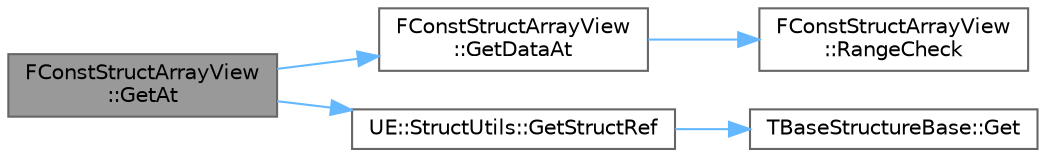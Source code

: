 digraph "FConstStructArrayView::GetAt"
{
 // INTERACTIVE_SVG=YES
 // LATEX_PDF_SIZE
  bgcolor="transparent";
  edge [fontname=Helvetica,fontsize=10,labelfontname=Helvetica,labelfontsize=10];
  node [fontname=Helvetica,fontsize=10,shape=box,height=0.2,width=0.4];
  rankdir="LR";
  Node1 [id="Node000001",label="FConstStructArrayView\l::GetAt",height=0.2,width=0.4,color="gray40", fillcolor="grey60", style="filled", fontcolor="black",tooltip="Returns reference to element at given index."];
  Node1 -> Node2 [id="edge1_Node000001_Node000002",color="steelblue1",style="solid",tooltip=" "];
  Node2 [id="Node000002",label="FConstStructArrayView\l::GetDataAt",height=0.2,width=0.4,color="grey40", fillcolor="white", style="filled",URL="$d5/d8f/structFConstStructArrayView.html#a951712c420c15314693d5eba7507f6ad",tooltip="Helper function for returning a pointer to an element in the array."];
  Node2 -> Node3 [id="edge2_Node000002_Node000003",color="steelblue1",style="solid",tooltip=" "];
  Node3 [id="Node000003",label="FConstStructArrayView\l::RangeCheck",height=0.2,width=0.4,color="grey40", fillcolor="white", style="filled",URL="$d5/d8f/structFConstStructArrayView.html#a86d63f1ac64fb5acbd18a934701e8e7d",tooltip="Checks if index is in array range."];
  Node1 -> Node4 [id="edge3_Node000001_Node000004",color="steelblue1",style="solid",tooltip=" "];
  Node4 [id="Node000004",label="UE::StructUtils::GetStructRef",height=0.2,width=0.4,color="grey40", fillcolor="white", style="filled",URL="$da/db6/namespaceUE_1_1StructUtils.html#ab46b20fec00537697f5f150bc6ef65ff",tooltip="Returns reference to the struct, this assumes that all data is valid."];
  Node4 -> Node5 [id="edge4_Node000004_Node000005",color="steelblue1",style="solid",tooltip=" "];
  Node5 [id="Node000005",label="TBaseStructureBase::Get",height=0.2,width=0.4,color="grey40", fillcolor="white", style="filled",URL="$d3/d61/structTBaseStructureBase.html#a0293c35703fa02b53edae7b546be5b75",tooltip=" "];
}
